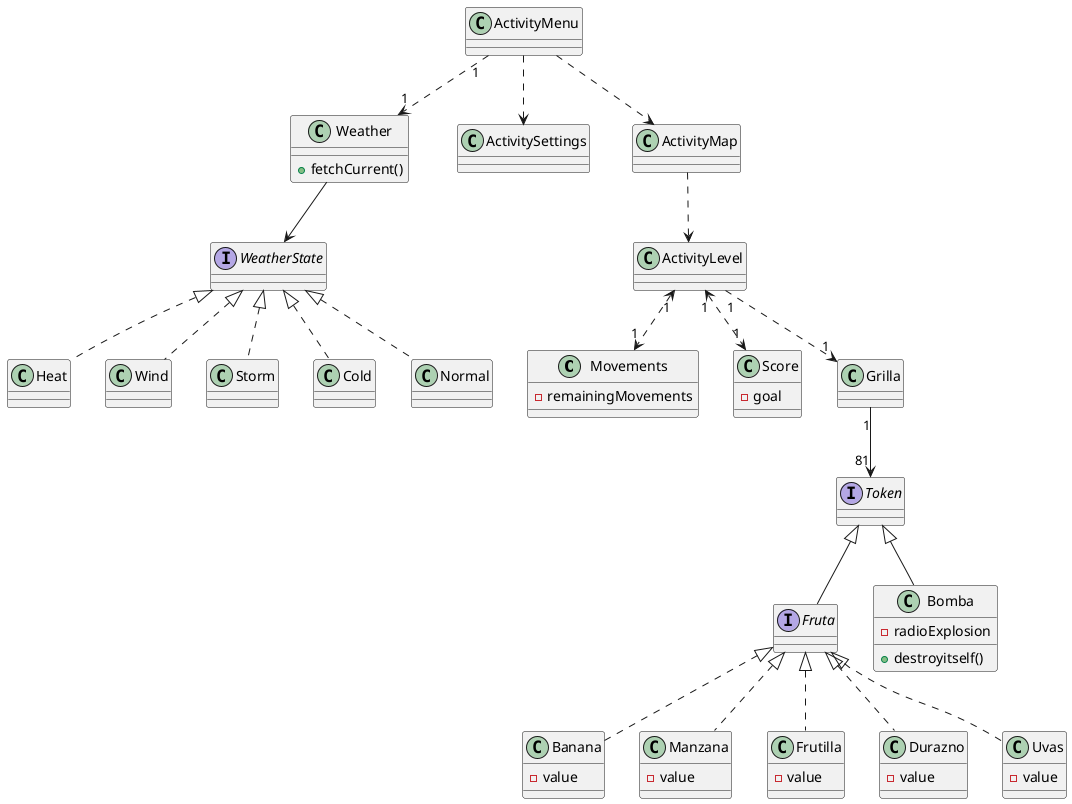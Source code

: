 @startuml
class Movements {
-remainingMovements
}
interface Fruta
class Weather {
+fetchCurrent()
}
interface WeatherState {
}

class Heat
class Wind
class Storm
class Cold
class Normal

class Score {
- goal
}

class Banana {
- value
}
class Manzana {
-value
}
class Frutilla {
-value
}
class Durazno {
-value
}
class Uvas {
-value
}

class Grilla

interface Token

class Bomba {
    - radioExplosion
    +destroyitself()
}

Fruta -up-|> Token
Bomba -up-|> Token

Banana .up.|> Fruta
Manzana .up.|> Fruta
Frutilla .up.|> Fruta
Durazno .up.|> Fruta
Uvas .up.|> Fruta

Heat .up.|> WeatherState
Storm .up.|> WeatherState
Wind .up.|> WeatherState
Normal .up.|> WeatherState
Cold .up.|> WeatherState

class ActivityMenu
class ActivityLevel
class ActivitySettings
class ActivityMap


ActivityMenu "1"..>"1" Weather
ActivityLevel "1"..>"1" Grilla
ActivityLevel "1"<..>"1" Score
ActivityLevel "1"<..>"1" Movements

Grilla "1" --> "81" Token

ActivityMenu ..> ActivityMap
ActivityMenu  ..> ActivitySettings
ActivityMap ..> ActivityLevel

Weather --> WeatherState
@enduml
